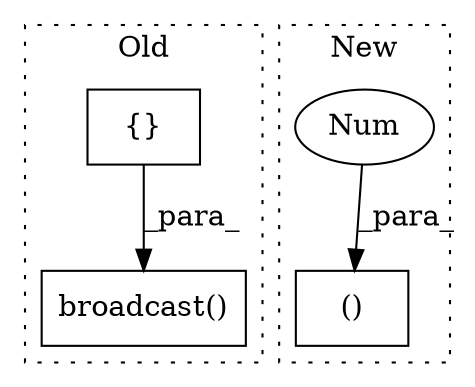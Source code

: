 digraph G {
subgraph cluster0 {
1 [label="broadcast()" a="75" s="13112,13142" l="20,1" shape="box"];
4 [label="{}" a="59" s="13135,13141" l="1,0" shape="box"];
label = "Old";
style="dotted";
}
subgraph cluster1 {
2 [label="()" a="54" s="12867" l="37" shape="box"];
3 [label="Num" a="76" s="12903" l="1" shape="ellipse"];
label = "New";
style="dotted";
}
3 -> 2 [label="_para_"];
4 -> 1 [label="_para_"];
}